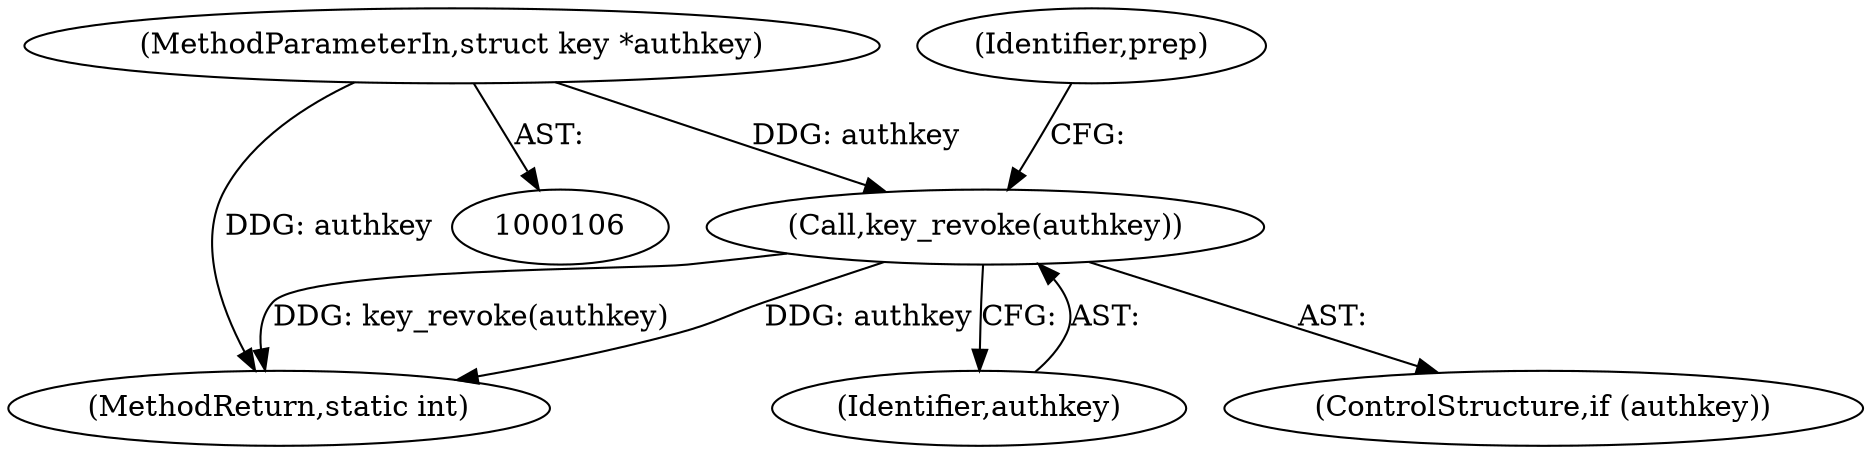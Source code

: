 digraph "0_linux_363b02dab09b3226f3bd1420dad9c72b79a42a76_4@pointer" {
"1000192" [label="(Call,key_revoke(authkey))"];
"1000110" [label="(MethodParameterIn,struct key *authkey)"];
"1000197" [label="(Identifier,prep)"];
"1000110" [label="(MethodParameterIn,struct key *authkey)"];
"1000227" [label="(MethodReturn,static int)"];
"1000192" [label="(Call,key_revoke(authkey))"];
"1000193" [label="(Identifier,authkey)"];
"1000190" [label="(ControlStructure,if (authkey))"];
"1000192" -> "1000190"  [label="AST: "];
"1000192" -> "1000193"  [label="CFG: "];
"1000193" -> "1000192"  [label="AST: "];
"1000197" -> "1000192"  [label="CFG: "];
"1000192" -> "1000227"  [label="DDG: authkey"];
"1000192" -> "1000227"  [label="DDG: key_revoke(authkey)"];
"1000110" -> "1000192"  [label="DDG: authkey"];
"1000110" -> "1000106"  [label="AST: "];
"1000110" -> "1000227"  [label="DDG: authkey"];
}
